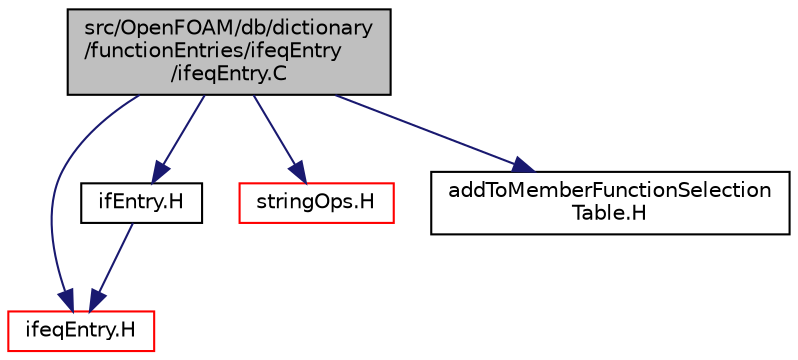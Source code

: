 digraph "src/OpenFOAM/db/dictionary/functionEntries/ifeqEntry/ifeqEntry.C"
{
  bgcolor="transparent";
  edge [fontname="Helvetica",fontsize="10",labelfontname="Helvetica",labelfontsize="10"];
  node [fontname="Helvetica",fontsize="10",shape=record];
  Node1 [label="src/OpenFOAM/db/dictionary\l/functionEntries/ifeqEntry\l/ifeqEntry.C",height=0.2,width=0.4,color="black", fillcolor="grey75", style="filled" fontcolor="black"];
  Node1 -> Node2 [color="midnightblue",fontsize="10",style="solid",fontname="Helvetica"];
  Node2 [label="ifeqEntry.H",height=0.2,width=0.4,color="red",URL="$ifeqEntry_8H.html"];
  Node1 -> Node3 [color="midnightblue",fontsize="10",style="solid",fontname="Helvetica"];
  Node3 [label="ifEntry.H",height=0.2,width=0.4,color="black",URL="$ifEntry_8H.html"];
  Node3 -> Node2 [color="midnightblue",fontsize="10",style="solid",fontname="Helvetica"];
  Node1 -> Node4 [color="midnightblue",fontsize="10",style="solid",fontname="Helvetica"];
  Node4 [label="stringOps.H",height=0.2,width=0.4,color="red",URL="$stringOps_8H.html"];
  Node1 -> Node5 [color="midnightblue",fontsize="10",style="solid",fontname="Helvetica"];
  Node5 [label="addToMemberFunctionSelection\lTable.H",height=0.2,width=0.4,color="black",URL="$addToMemberFunctionSelectionTable_8H.html",tooltip="Macros for easy insertion into member function selection tables. "];
}
